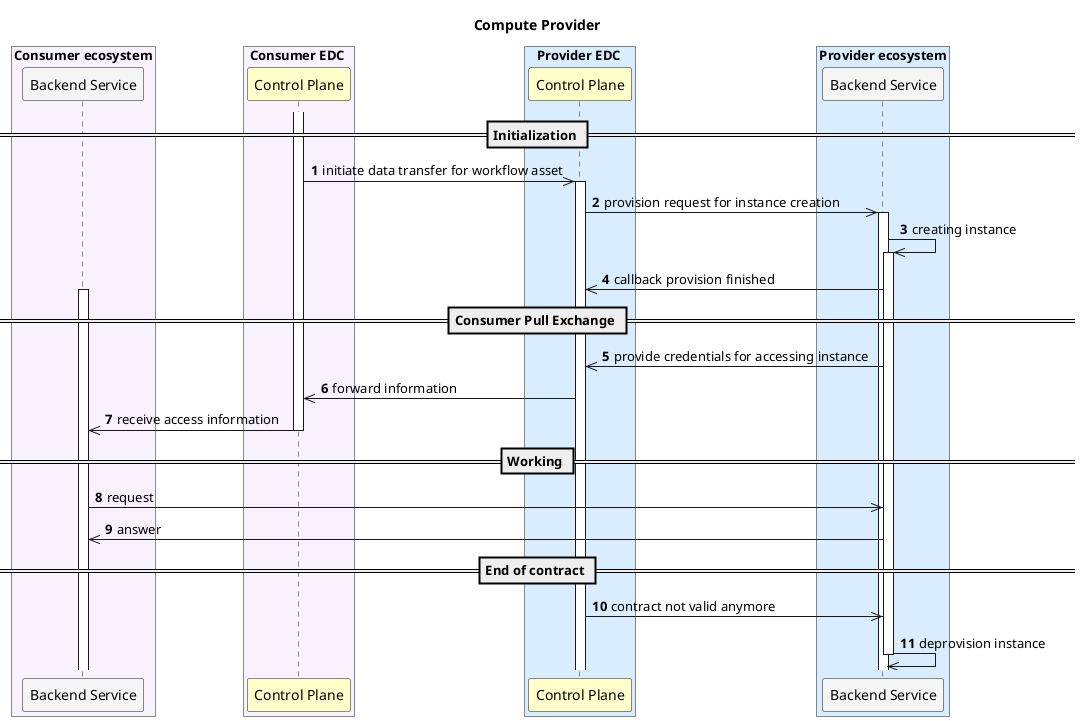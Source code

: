 @startuml service-provisioning
skinParam NoteBackgroundColor WhiteSmoke
skinParam NoteFontColor Black
skinParam ParticipantBackgroundColor WhiteSmoke
skinParam ActorBackgroundColor WhiteSmoke
skinParam AgentBackgroundColor White
skinParam AgentBorderColor SkyBlue
skinparam shadowing false
skinparam BoxPadding 10

!define ConsumerColor f8f2ff
!define ProviderColor d9edff
!define WarningColor Business
!define LeadColor Technology

autonumber

box "Consumer ecosystem" #ConsumerColor
    participant CBE as "Backend Service"
end box

box Consumer EDC #ConsumerColor
    participant CCP as "Control Plane" #Business
end box

box Provider EDC #ProviderColor
    participant PCP as "Control Plane" #Business
end box

box "Provider ecosystem" #ProviderColor
    participant PBE as "Backend Service"
end box

title
 **Compute Provider**
end title
autonumber 1
== Initialization ==

activate CCP
CCP ->> PCP : initiate data transfer for workflow asset
activate PCP
PCP ->> PBE : provision request for instance creation
activate PBE
PBE->>PBE: creating instance
activate PBE
PBE ->> PCP: callback provision finished
activate CBE
== Consumer Pull Exchange ==
PBE->>PCP: provide credentials for accessing instance
PCP->>CCP: forward information

CCP->>CBE: receive access information
deactivate CCP

== Working ==

CBE->>PBE: request
PBE->>CBE: answer

== End of contract ==
PCP->>PBE: contract not valid anymore
PBE->>PBE: deprovision instance
deactivate PBE


@enduml
